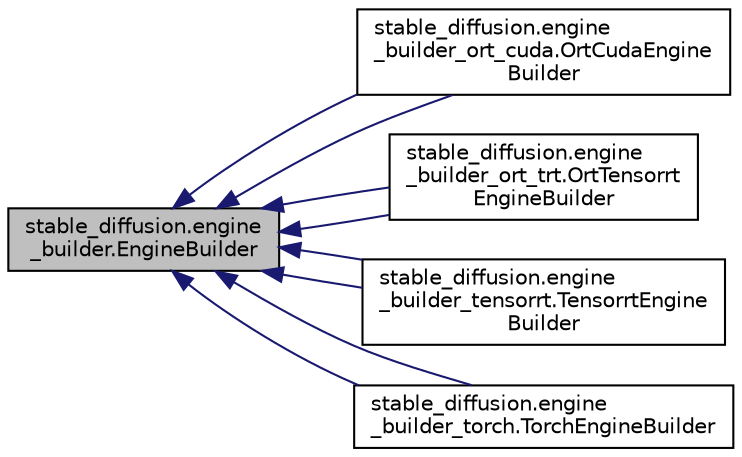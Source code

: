 digraph "stable_diffusion.engine_builder.EngineBuilder"
{
 // LATEX_PDF_SIZE
  edge [fontname="Helvetica",fontsize="10",labelfontname="Helvetica",labelfontsize="10"];
  node [fontname="Helvetica",fontsize="10",shape=record];
  rankdir="LR";
  Node1 [label="stable_diffusion.engine\l_builder.EngineBuilder",height=0.2,width=0.4,color="black", fillcolor="grey75", style="filled", fontcolor="black",tooltip=" "];
  Node1 -> Node2 [dir="back",color="midnightblue",fontsize="10",style="solid",fontname="Helvetica"];
  Node2 [label="stable_diffusion.engine\l_builder_ort_cuda.OrtCudaEngine\lBuilder",height=0.2,width=0.4,color="black", fillcolor="white", style="filled",URL="$classstable__diffusion_1_1engine__builder__ort__cuda_1_1OrtCudaEngineBuilder.html",tooltip=" "];
  Node1 -> Node2 [dir="back",color="midnightblue",fontsize="10",style="solid",fontname="Helvetica"];
  Node1 -> Node3 [dir="back",color="midnightblue",fontsize="10",style="solid",fontname="Helvetica"];
  Node3 [label="stable_diffusion.engine\l_builder_ort_trt.OrtTensorrt\lEngineBuilder",height=0.2,width=0.4,color="black", fillcolor="white", style="filled",URL="$classstable__diffusion_1_1engine__builder__ort__trt_1_1OrtTensorrtEngineBuilder.html",tooltip=" "];
  Node1 -> Node3 [dir="back",color="midnightblue",fontsize="10",style="solid",fontname="Helvetica"];
  Node1 -> Node4 [dir="back",color="midnightblue",fontsize="10",style="solid",fontname="Helvetica"];
  Node4 [label="stable_diffusion.engine\l_builder_tensorrt.TensorrtEngine\lBuilder",height=0.2,width=0.4,color="black", fillcolor="white", style="filled",URL="$classstable__diffusion_1_1engine__builder__tensorrt_1_1TensorrtEngineBuilder.html",tooltip=" "];
  Node1 -> Node4 [dir="back",color="midnightblue",fontsize="10",style="solid",fontname="Helvetica"];
  Node1 -> Node5 [dir="back",color="midnightblue",fontsize="10",style="solid",fontname="Helvetica"];
  Node5 [label="stable_diffusion.engine\l_builder_torch.TorchEngineBuilder",height=0.2,width=0.4,color="black", fillcolor="white", style="filled",URL="$classstable__diffusion_1_1engine__builder__torch_1_1TorchEngineBuilder.html",tooltip=" "];
  Node1 -> Node5 [dir="back",color="midnightblue",fontsize="10",style="solid",fontname="Helvetica"];
}
